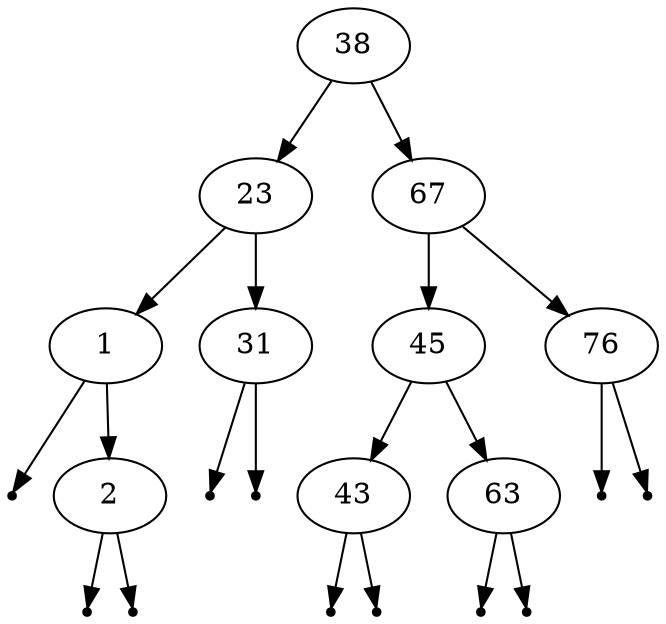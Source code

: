 digraph G {
	graph [ordering="out"];
	"38" -> "23"
	"38" -> "67"
	"23" -> "1"
	"23" -> "31"
	null0 [shape="point"]
	"1" -> null0
	"1" -> "2"
	null1 [shape="point"]
	"2" -> null1
	null2 [shape="point"]
	"2" -> null2
	null3 [shape="point"]
	"31" -> null3
	null4 [shape="point"]
	"31" -> null4
	"67" -> "45"
	"67" -> "76"
	"45" -> "43"
	"45" -> "63"
	null5 [shape="point"]
	"43" -> null5
	null6 [shape="point"]
	"43" -> null6
	null7 [shape="point"]
	"63" -> null7
	null8 [shape="point"]
	"63" -> null8
	null9 [shape="point"]
	"76" -> null9
	null10 [shape="point"]
	"76" -> null10
}